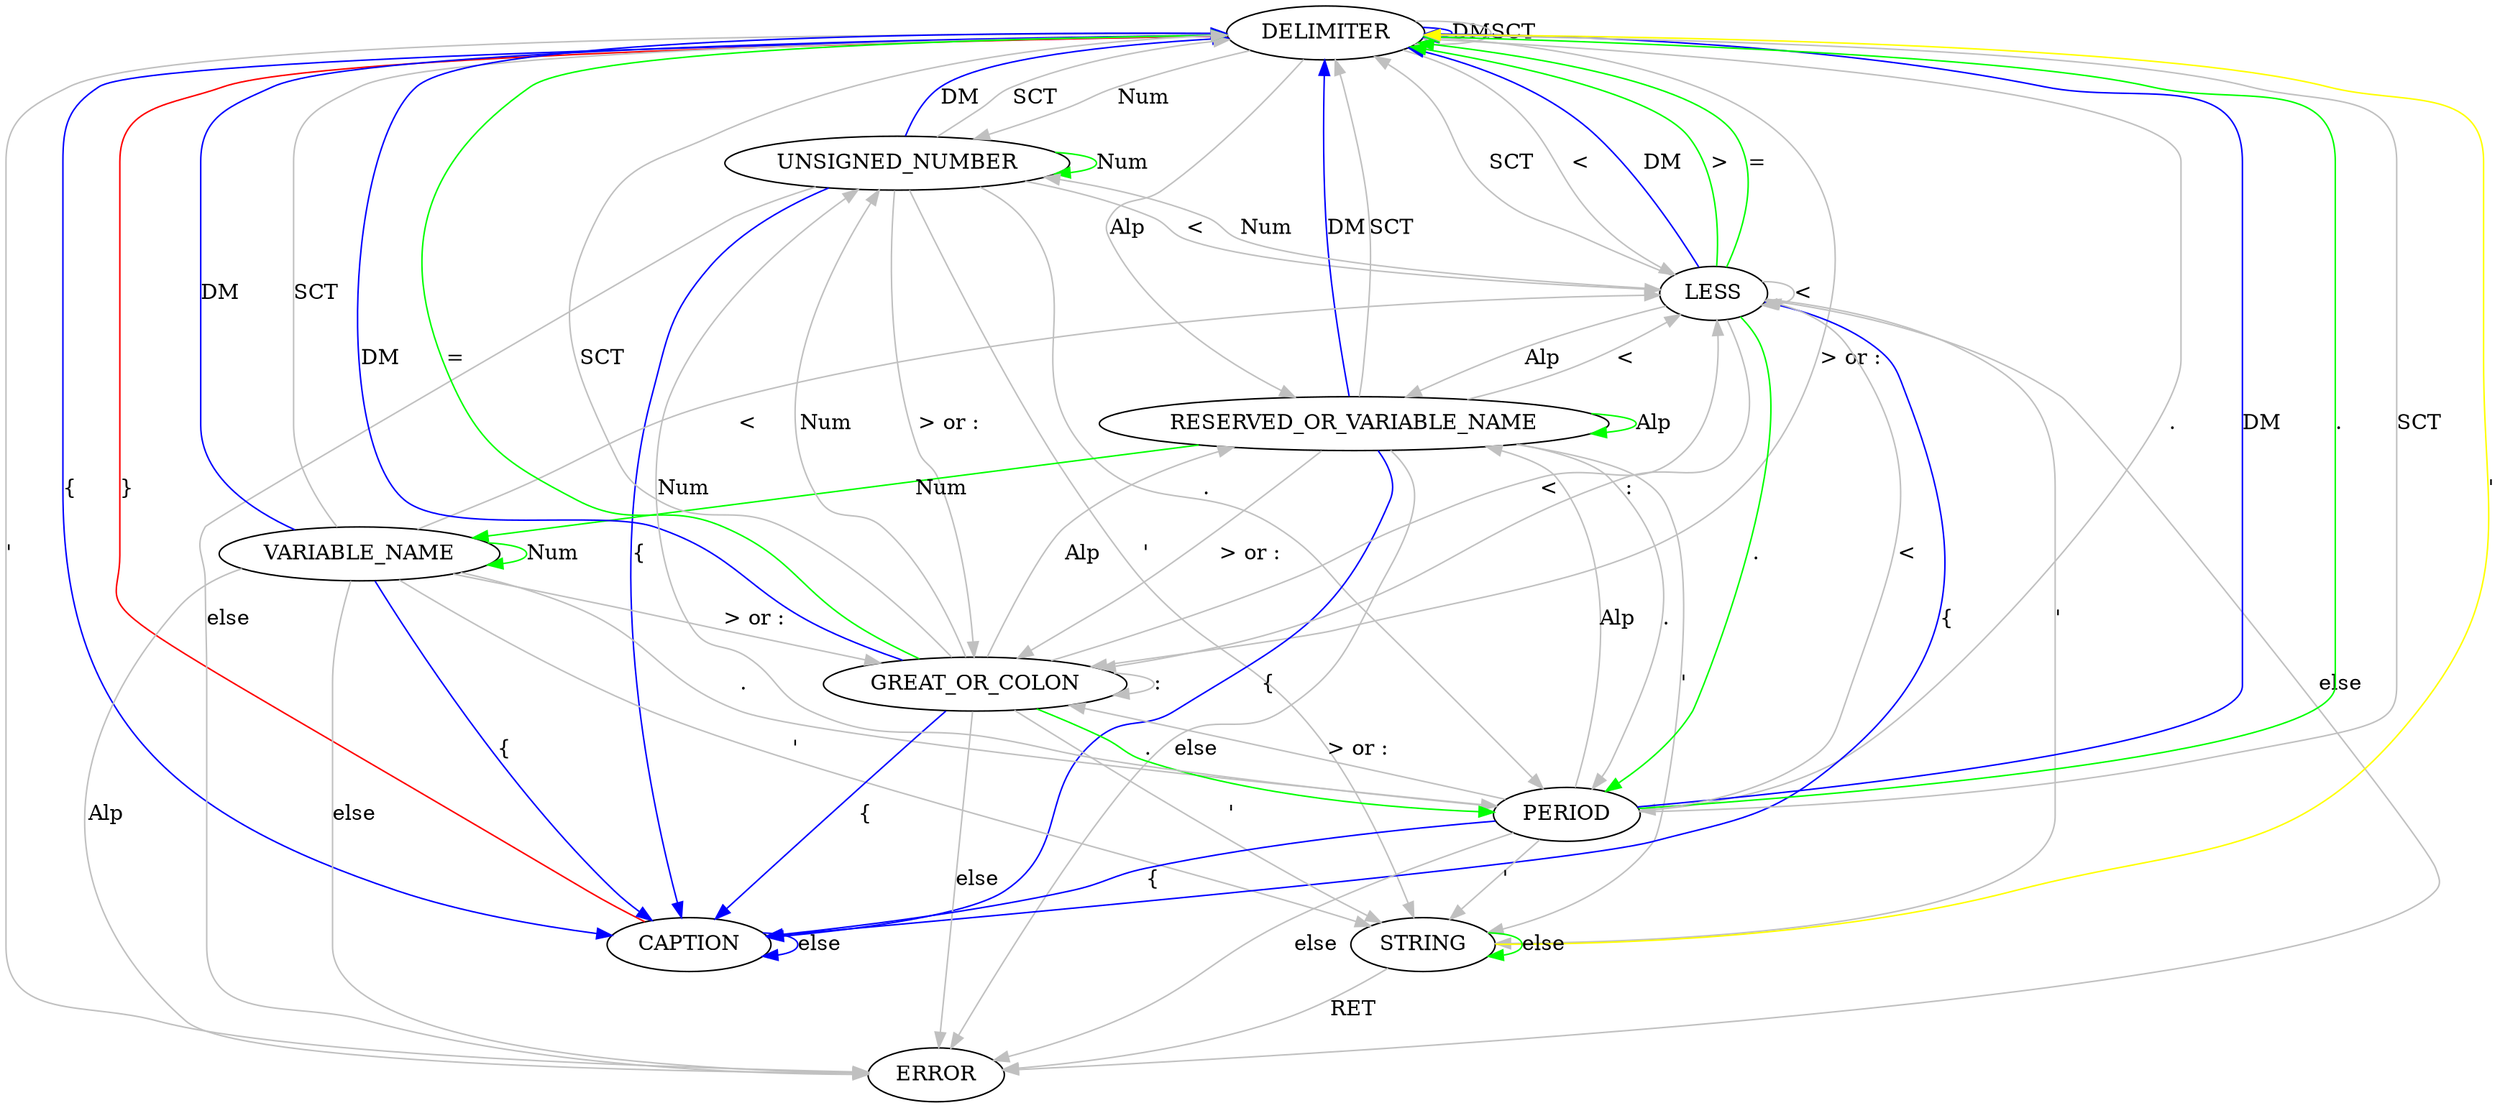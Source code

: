 digraph {
	0 [label=DELIMITER]
	1 [label=CAPTION]
	2 [label=UNSIGNED_NUMBER]
	3 [label=RESERVED_OR_VARIABLE_NAME]
	4 [label=VARIABLE_NAME]
	5 [label=LESS]
	6 [label=GREAT_OR_COLON]
	7 [label=PERIOD]
	8 [label=STRING]
	9 [label=ERROR]
	0 -> 1 [label="{" color=blue]
	0 -> 0 [label=DM color=blue]
	0 -> 2 [label=Num color=gray]
	0 -> 3 [label=Alp color=gray]
	0 -> 7 [label="." color=gray]
	0 -> 5 [label="<" color=gray]
	0 -> 6 [label="> or :" color=gray]
	0 -> 0 [label=SCT color=gray]
	0 -> 9 [label="'" color=gray]
	2 -> 2 [label=Num color=green]
	2 -> 0 [label=DM color=blue]
	2 -> 1 [label="{" color=blue]
	2 -> 8 [label="'" color=gray]
	2 -> 6 [label="> or :" color=gray]
	2 -> 5 [label="<" color=gray]
	2 -> 7 [label="." color=gray]
	2 -> 0 [label=SCT color=gray]
	2 -> 9 [label=else color=gray]
	1 -> 0 [label="}" color=red]
	1 -> 1 [label=else color=blue]
	3 -> 4 [label=Num color=green]
	3 -> 3 [label=Alp color=green]
	3 -> 0 [label=DM color=blue]
	3 -> 1 [label="{" color=blue]
	3 -> 8 [label="'" color=gray]
	3 -> 6 [label="> or :" color=gray]
	3 -> 5 [label="<" color=gray]
	3 -> 7 [label="." color=gray]
	3 -> 0 [label=SCT color=gray]
	3 -> 9 [label=else color=gray]
	4 -> 4 [label=Num color=green]
	4 -> 9 [label=Alp color=gray]
	4 -> 0 [label=DM color=blue]
	4 -> 1 [label="{" color=blue]
	4 -> 8 [label="'" color=gray]
	4 -> 6 [label="> or :" color=gray]
	4 -> 5 [label="<" color=gray]
	4 -> 7 [label="." color=gray]
	4 -> 0 [label=SCT color=gray]
	4 -> 9 [label=else color=gray]
	7 -> 2 [label=Num color=gray]
	7 -> 3 [label=Alp color=gray]
	7 -> 0 [label=DM color=blue]
	7 -> 1 [label="{" color=blue]
	7 -> 8 [label="'" color=gray]
	7 -> 6 [label="> or :" color=gray]
	7 -> 5 [label="<" color=gray]
	7 -> 0 [label="." color=green]
	7 -> 0 [label=SCT color=gray]
	7 -> 9 [label=else color=gray]
	5 -> 2 [label=Num color=gray]
	5 -> 3 [label=Alp color=gray]
	5 -> 0 [label=DM color=blue]
	5 -> 1 [label="{" color=blue]
	5 -> 8 [label="'" color=gray]
	5 -> 0 [label=">" color=green]
	5 -> 0 [label="=" color=green]
	5 -> 6 [label=":" color=gray]
	5 -> 5 [label="<" color=gray]
	5 -> 7 [label="." color=green]
	5 -> 0 [label=SCT color=gray]
	5 -> 9 [label=else color=gray]
	6 -> 2 [label=Num color=gray]
	6 -> 3 [label=Alp color=gray]
	6 -> 0 [label=DM color=blue]
	6 -> 1 [label="{" color=blue]
	6 -> 8 [label="'" color=gray]
	6 -> 0 [label="=" color=green]
	6 -> 6 [label=":" color=gray]
	6 -> 5 [label="<" color=gray]
	6 -> 7 [label="." color=green]
	6 -> 0 [label=SCT color=gray]
	6 -> 9 [label=else color=gray]
	8 -> 0 [label="'" color=yellow]
	8 -> 9 [label=RET color=gray]
	8 -> 8 [label=else color=green]
}
